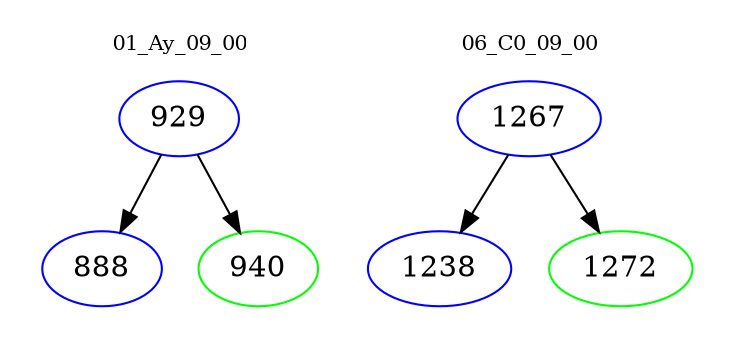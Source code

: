 digraph{
subgraph cluster_0 {
color = white
label = "01_Ay_09_00";
fontsize=10;
T0_929 [label="929", color="blue"]
T0_929 -> T0_888 [color="black"]
T0_888 [label="888", color="blue"]
T0_929 -> T0_940 [color="black"]
T0_940 [label="940", color="green"]
}
subgraph cluster_1 {
color = white
label = "06_C0_09_00";
fontsize=10;
T1_1267 [label="1267", color="blue"]
T1_1267 -> T1_1238 [color="black"]
T1_1238 [label="1238", color="blue"]
T1_1267 -> T1_1272 [color="black"]
T1_1272 [label="1272", color="green"]
}
}
